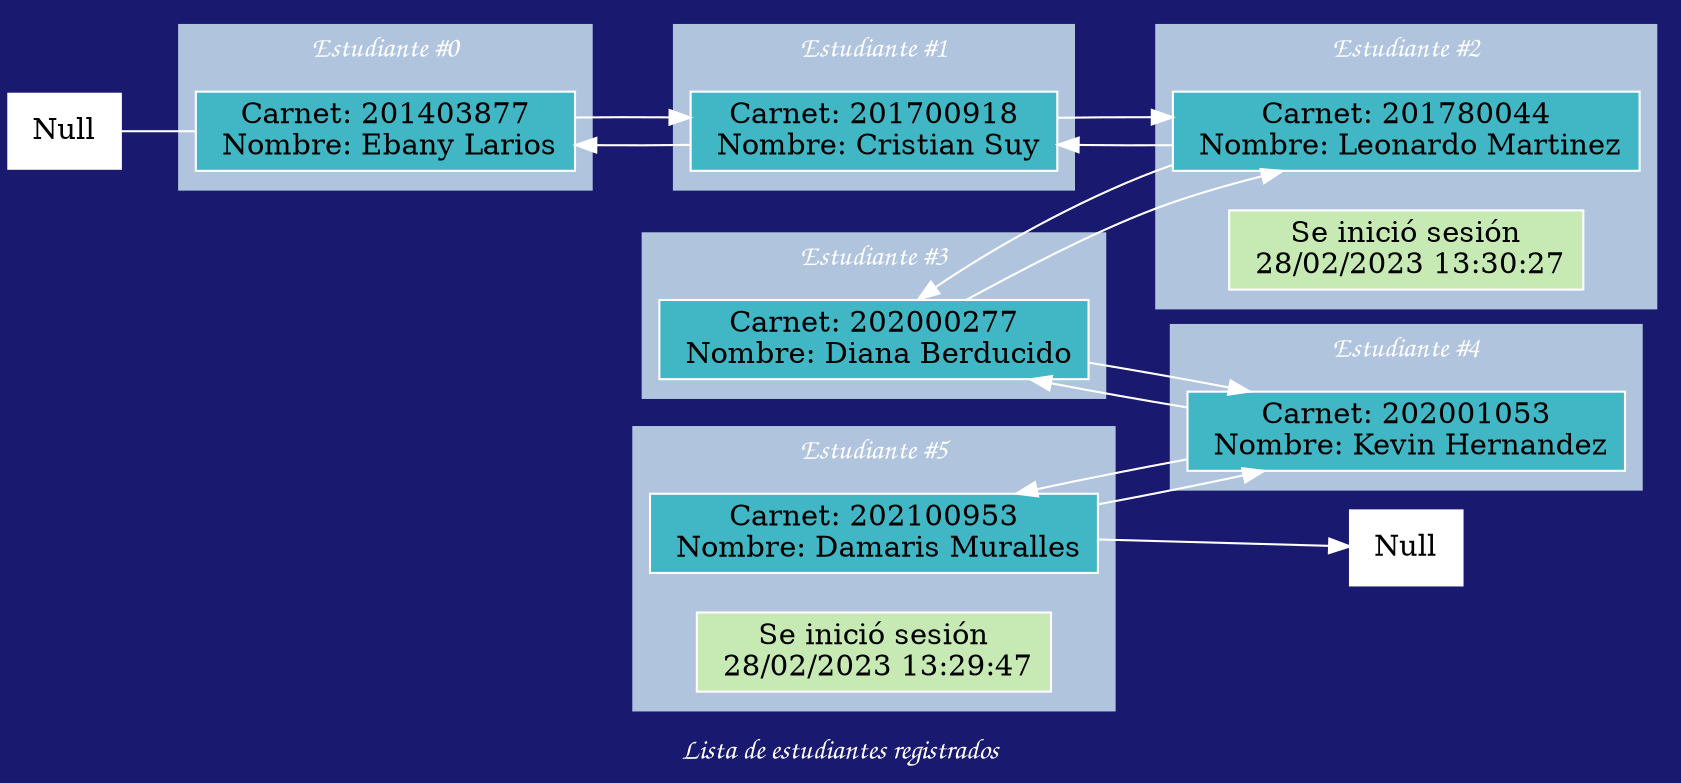 
	digraph G {
		bgcolor="midnightblue";
		fontcolor=white;
		fontname="Comic Sans MS";
		label="Lista de estudiantes registrados";
		node [shape=record, colorscheme=ylgnbu9, style=filled, color=white];
		rankdir=LR;
		
		f0 [ label ="Null" ];
		f1[ label ="Null" ];
	
	subgraph cluster_0 {
        style=filled;
		color="lightsteelblue";
		label = "Estudiante #0";
        n0 [label="Carnet: 201403877&#92;n Nombre: Ebany Larios", fillcolor=5];
	    	
	}
	subgraph cluster_1 {
        style=filled;
		color="lightsteelblue";
		label = "Estudiante #1";
        n1 [label="Carnet: 201700918&#92;n Nombre: Cristian Suy", fillcolor=5];
	    	
	}
	subgraph cluster_2 {
        style=filled;
		color="lightsteelblue";
		label = "Estudiante #2";
        n2 [label="Carnet: 201780044&#92;n Nombre: Leonardo Martinez", fillcolor=5];
	    struct2 [fillcolor=3, label="Se inició sesión&#92;n 28/02/2023 13:30:27"];	
	}
	subgraph cluster_3 {
        style=filled;
		color="lightsteelblue";
		label = "Estudiante #3";
        n3 [label="Carnet: 202000277&#92;n Nombre: Diana Berducido", fillcolor=5];
	    	
	}
	subgraph cluster_4 {
        style=filled;
		color="lightsteelblue";
		label = "Estudiante #4";
        n4 [label="Carnet: 202001053&#92;n Nombre: Kevin Hernandez", fillcolor=5];
	    	
	}
	subgraph cluster_5 {
        style=filled;
		color="lightsteelblue";
		label = "Estudiante #5";
        n5 [label="Carnet: 202100953&#92;n Nombre: Damaris Muralles", fillcolor=5];
	    struct5 [fillcolor=3, label="Se inició sesión&#92;n 28/02/2023 13:29:47"];	
	}
    f0->n0[dir="none", color="white"]
	n0->n1[color="white"]
	n1->n2[color="white"]
	n2->n3[color="white"]
	n3->n4[color="white"]
	n4->n5[color="white"]
	n5->f1[ color="white"]
	n5->
	n4->
	n3->
	n2->n1[color="white"]
	n1->n0[ color="white"]
}
